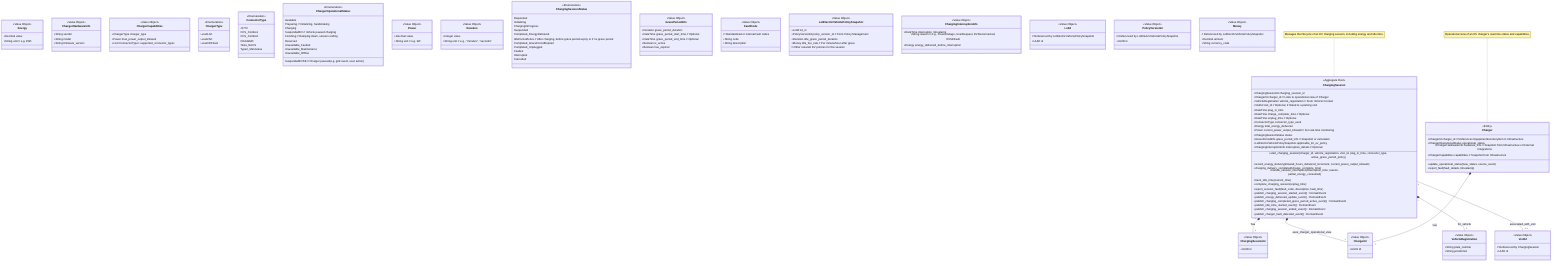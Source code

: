 classDiagram
    class ChargingSession {
        <<Aggregate Root>>
        +ChargingSessionId charging_session_id
        +ChargerId charger_id // Links to operational view of Charger
        +VehicleRegistration vehicle_registration // From Vehicle Context
        +VisitId visit_id // Optional, if linked to a parking visit
        +DateTime plug_in_time
        +DateTime charge_complete_time // Optional
        +DateTime unplug_time // Optional
        +ConnectorType connector_type_used
        +Energy total_energy_delivered
        +Power current_power_output_kilowatt // For real-time monitoring
        +ChargingSessionStatus status
        +GracePeriodInfo grace_period_info // Snapshot or calculated
        +LotElectricVehiclePolicySnapshot applicable_lot_ev_policy
        +ChargingInterruptionInfo interruption_details // Optional
        +start_charging_session(charger_id, vehicle_registration, visit_id, plug_in_time, connector_type, active_grace_period_policy)
        +record_energy_delivery(kilowatt_hours_delivered_increment, current_power_output_kilowatt)
        +charging_delivery_completed(charge_complete_time)
        +handle_session_interruption(interruption_time, reason, partial_energy_consumed)
        +track_idle_time(current_time)
        +complete_charging_session(unplug_time)
        +report_session_fault(fault_code, description, fault_time)
        +publish_charging_session_started_event() DomainEvent
        +publish_energy_delivered_update_event() DomainEvent
        +publish_charging_completed_grace_period_active_event() DomainEvent
        +publish_idle_time_started_event() DomainEvent
        +publish_charging_session_ended_event() DomainEvent
        +publish_charger_fault_detected_event() DomainEvent
    }

    class Charger {
        <<Entity>>
        +ChargerId charger_id // References EquipmentInventoryItem in Infrastructure
        +ChargerOperationalStatus operational_status
        +ChargerHardwareInfo hardware_info // Snapshot from Infrastructure or External Integrations
        +ChargerCapabilities capabilities // Snapshot from Infrastructure
        +update_operational_status(new_status, source_event)
        +report_fault(fault_details, timestamp)
    }

    class ChargingSessionId {
        <<Value Object>>
        +UUID id
    }
    class ChargerId {
        <<Value Object>>
        +UUID id
    }
    class VehicleRegistration {
        <<Value Object>>
        +String plate_number
        +String jurisdiction
    }
    class Energy {
        <<Value Object>>
        +Decimal value
        +String unit // e.g. kWh
    }
    class ChargerHardwareInfo {
        <<Value Object>>
        +String vendor
        +String model
        +String firmware_version
    }

    class ChargerCapabilities {
        <<Value Object>>
        +ChargerType charger_type
        +Power max_power_output_kilowatt
        +List~ConnectorType~ supported_connector_types
    }

    class ChargerType {
        <<Enumeration>>
        Level1AC
        Level2AC
        Level3DCFast
    }

    class ConnectorType {
        <<Enumeration>>
        J1772
        CCS_Combo1
        CCS_Combo2
        CHAdeMO
        Tesla_NACS
        Type2_Mennekes
    }

    class ChargerOperationalStatus {
        <<Enumeration>>
        Available
        Preparing // Initializing, handshaking
        Charging
        SuspendedEV // Vehicle paused charging
        SuspendedEVSE // Charger paused (e.g. grid event, user action)
        Finishing // Ramping down, session ending
        Reserved
        Unavailable_Faulted
        Unavailable_Maintenance
        Unavailable_Offline
    }

    class Power {
        <<Value Object>>
        +Decimal value
        +String unit // e.g. kW
    }

    class Duration {
        <<Value Object>>
        +Integer value
        +String unit // e.g., "minutes", "seconds"
    }

    class ChargingSessionStatus {
        <<Enumeration>>
        Requested
        Initializing
        ChargingInProgress
        Suspended
        Completed_EnergyDelivered
        IdlePeriodActive // After charging, before grace period expiry or if no grace period
        Completed_GracePeriodExpired
        Completed_Unplugged
        Faulted
        Interrupted
        Cancelled
    }

    class GracePeriodInfo {
        <<Value Object>>
        +Duration grace_period_duration
        +DateTime grace_period_start_time // Optional
        +DateTime grace_period_end_time // Optional
        +Boolean is_active
        +Boolean has_expired
    }

    class FaultCode { // Standardized or internal fault codes
        <<Value Object>>
        +String code
        +String description
    }

    class LotElectricVehiclePolicySnapshot {
        <<Value Object>>
        +LotId lot_id
        +PolicyVersionId policy_version_id // From Policy Management
        +Duration idle_grace_period_duration
        +Money idle_fee_rate // Per minute/hour after grace
        // Other relevant EV policies for this session
    }

    class ChargingInterruptionInfo {
        <<Value Object>>
        +DateTime interruption_timestamp
        +String reason // e.g., PowerOutage, UserRequest, EVDisconnected, EVSEFault
        +Energy energy_delivered_before_interruption
    }

    class VisitId { // Referenced by ChargingSession
        <<Value Object>>
        +UUID id
    }

    class LotId { // Referenced by LotElectricVehiclePolicySnapshot
        <<Value Object>>
        +UUID id
    }

    class PolicyVersionId { // Referenced by LotElectricVehiclePolicySnapshot
        <<Value Object>>
        +UUID id
    }
    class Money { // Referenced by LotElectricVehiclePolicySnapshot
        <<Value Object>>
        +Decimal amount
        +String currency_code
    }

    ChargingSession "1" *-- "1" ChargingSessionId : has
    ChargingSession "1" *-- "1" ChargerId : uses_charger_operational_view
    ChargingSession "1" *-- "1" VehicleRegistration : for_vehicle
    ChargingSession "1" -- "0..1" VisitId : associated_with_visit

    Charger "1" *-- "1" ChargerId : has

    note for ChargingSession "Manages the lifecycle of an EV charging session, including energy and idle time."
    note for Charger "Operational view of an EV charger's real-time status and capabilities."